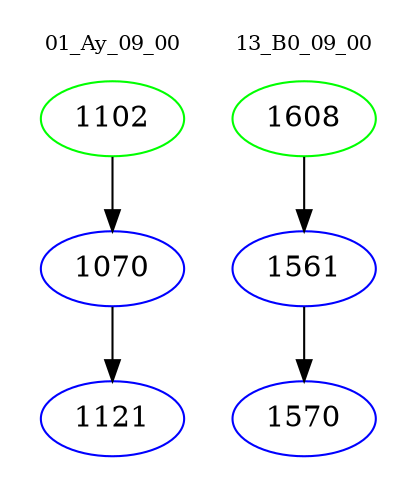 digraph{
subgraph cluster_0 {
color = white
label = "01_Ay_09_00";
fontsize=10;
T0_1102 [label="1102", color="green"]
T0_1102 -> T0_1070 [color="black"]
T0_1070 [label="1070", color="blue"]
T0_1070 -> T0_1121 [color="black"]
T0_1121 [label="1121", color="blue"]
}
subgraph cluster_1 {
color = white
label = "13_B0_09_00";
fontsize=10;
T1_1608 [label="1608", color="green"]
T1_1608 -> T1_1561 [color="black"]
T1_1561 [label="1561", color="blue"]
T1_1561 -> T1_1570 [color="black"]
T1_1570 [label="1570", color="blue"]
}
}
